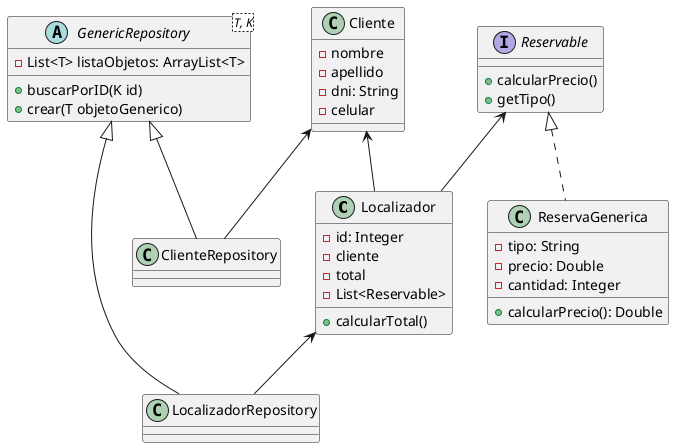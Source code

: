 @startuml
'https://plantuml.com/class-diagram
'class Agencia {
'    - localizadorRepository
'    - clienteRepository
'    + adquirirPaqueteCompleto(dni: String)
'    + adquirirReserva(dni: String)
'    + adquirirReserva(localizador: Localizador)
'}

class Localizador {
    - id: Integer
    - cliente
    - total
    - List<Reservable>
    + calcularTotal()
}

class Cliente {
    - nombre
    - apellido
    - dni: String
    - celular
}

interface Reservable {
    + calcularPrecio()
    + getTipo()
}

class ReservaGenerica implements Reservable {
    - tipo: String
    - precio: Double
    - cantidad: Integer
    + calcularPrecio(): Double
}

abstract class GenericRepository<T, K> {
   - List<T> listaObjetos: ArrayList<T>
   + buscarPorID(K id)
   + crear(T objetoGenerico)
}

class ClienteRepository extends GenericRepository<Cliente, String> {
}

Cliente <-- ClienteRepository

class LocalizadorRepository extends GenericRepository<Localizador, Integer> {
}

Localizador <-- LocalizadorRepository

Cliente <-- Localizador

Reservable <-- Localizador

@enduml